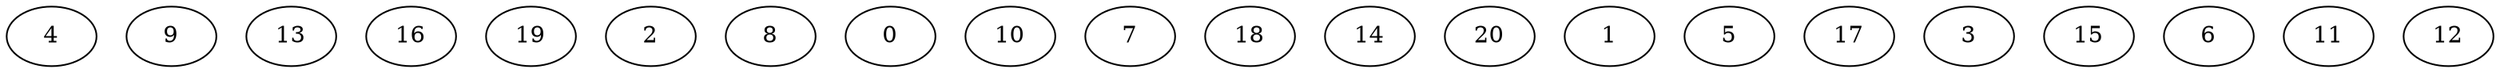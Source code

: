 digraph "Independent_Nodes_21_WeightType_Random#9" {
	graph ["Duplicate states"=0,
		GraphType=Independent,
		"Max states in OPEN"=0,
		Modes="120000ms; topo-ordered tasks, ; Pruning: task equivalence, fixed order ready list, ; F-value: ; Optimisation: best schedule length (\
SL) optimisation on equal, ",
		NumberOfTasks=21,
		"Pruned using list schedule length"=1552,
		"States removed from OPEN"=0,
		TargetSystem="Homogeneous-2",
		"Time to schedule (ms)"=220,
		"Total idle time"=0,
		"Total schedule length"=63,
		"Total sequential time"=126,
		"Total states created"=6199
	];
	4	["Finish time"=10,
		Processor=0,
		"Start time"=0,
		Weight=10];
	9	["Finish time"=20,
		Processor=0,
		"Start time"=10,
		Weight=10];
	13	["Finish time"=30,
		Processor=0,
		"Start time"=20,
		Weight=10];
	16	["Finish time"=10,
		Processor=1,
		"Start time"=0,
		Weight=10];
	19	["Finish time"=20,
		Processor=1,
		"Start time"=10,
		Weight=10];
	2	["Finish time"=28,
		Processor=1,
		"Start time"=20,
		Weight=8];
	8	["Finish time"=36,
		Processor=1,
		"Start time"=28,
		Weight=8];
	0	["Finish time"=43,
		Processor=1,
		"Start time"=36,
		Weight=7];
	10	["Finish time"=50,
		Processor=1,
		"Start time"=43,
		Weight=7];
	7	["Finish time"=36,
		Processor=0,
		"Start time"=30,
		Weight=6];
	18	["Finish time"=56,
		Processor=1,
		"Start time"=50,
		Weight=6];
	14	["Finish time"=41,
		Processor=0,
		"Start time"=36,
		Weight=5];
	20	["Finish time"=61,
		Processor=1,
		"Start time"=56,
		Weight=5];
	1	["Finish time"=45,
		Processor=0,
		"Start time"=41,
		Weight=4];
	5	["Finish time"=49,
		Processor=0,
		"Start time"=45,
		Weight=4];
	17	["Finish time"=53,
		Processor=0,
		"Start time"=49,
		Weight=4];
	3	["Finish time"=56,
		Processor=0,
		"Start time"=53,
		Weight=3];
	15	["Finish time"=59,
		Processor=0,
		"Start time"=56,
		Weight=3];
	6	["Finish time"=61,
		Processor=0,
		"Start time"=59,
		Weight=2];
	11	["Finish time"=63,
		Processor=0,
		"Start time"=61,
		Weight=2];
	12	["Finish time"=63,
		Processor=1,
		"Start time"=61,
		Weight=2];
}
